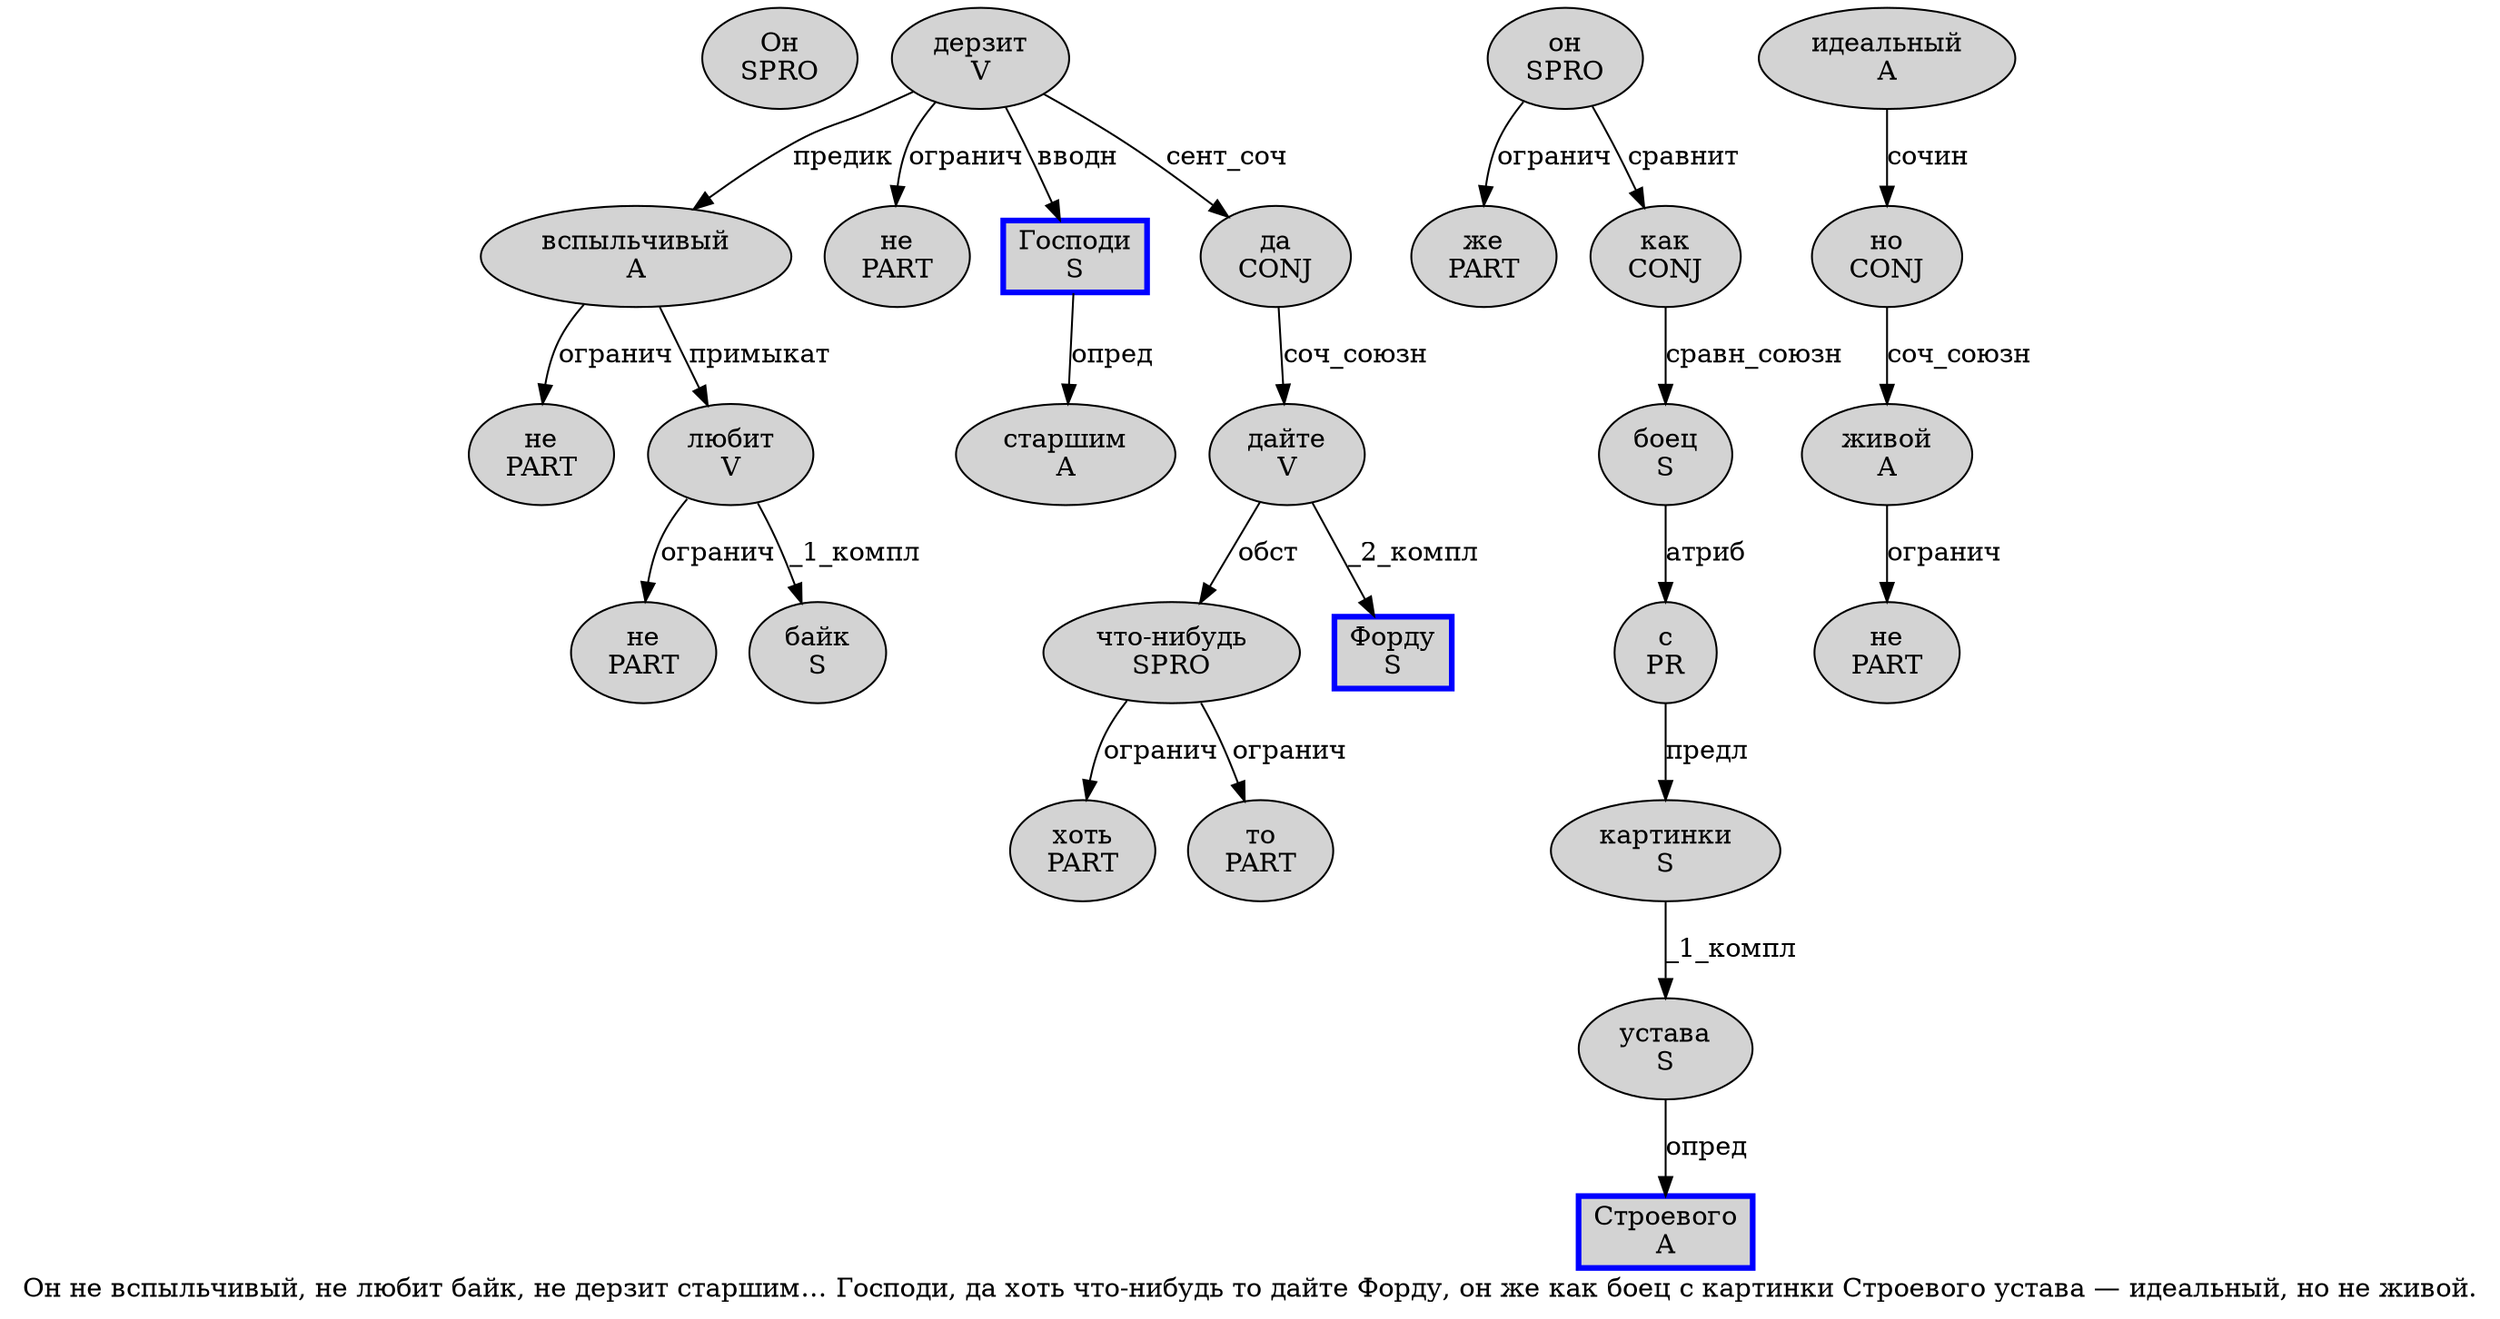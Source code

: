 digraph SENTENCE_4899 {
	graph [label="Он не вспыльчивый, не любит байк, не дерзит старшим… Господи, да хоть что-нибудь то дайте Форду, он же как боец с картинки Строевого устава — идеальный, но не живой."]
	node [style=filled]
		0 [label="Он
SPRO" color="" fillcolor=lightgray penwidth=1 shape=ellipse]
		1 [label="не
PART" color="" fillcolor=lightgray penwidth=1 shape=ellipse]
		2 [label="вспыльчивый
A" color="" fillcolor=lightgray penwidth=1 shape=ellipse]
		4 [label="не
PART" color="" fillcolor=lightgray penwidth=1 shape=ellipse]
		5 [label="любит
V" color="" fillcolor=lightgray penwidth=1 shape=ellipse]
		6 [label="байк
S" color="" fillcolor=lightgray penwidth=1 shape=ellipse]
		8 [label="не
PART" color="" fillcolor=lightgray penwidth=1 shape=ellipse]
		9 [label="дерзит
V" color="" fillcolor=lightgray penwidth=1 shape=ellipse]
		10 [label="старшим
A" color="" fillcolor=lightgray penwidth=1 shape=ellipse]
		12 [label="Господи
S" color=blue fillcolor=lightgray penwidth=3 shape=box]
		14 [label="да
CONJ" color="" fillcolor=lightgray penwidth=1 shape=ellipse]
		15 [label="хоть
PART" color="" fillcolor=lightgray penwidth=1 shape=ellipse]
		16 [label="что-нибудь
SPRO" color="" fillcolor=lightgray penwidth=1 shape=ellipse]
		17 [label="то
PART" color="" fillcolor=lightgray penwidth=1 shape=ellipse]
		18 [label="дайте
V" color="" fillcolor=lightgray penwidth=1 shape=ellipse]
		19 [label="Форду
S" color=blue fillcolor=lightgray penwidth=3 shape=box]
		21 [label="он
SPRO" color="" fillcolor=lightgray penwidth=1 shape=ellipse]
		22 [label="же
PART" color="" fillcolor=lightgray penwidth=1 shape=ellipse]
		23 [label="как
CONJ" color="" fillcolor=lightgray penwidth=1 shape=ellipse]
		24 [label="боец
S" color="" fillcolor=lightgray penwidth=1 shape=ellipse]
		25 [label="с
PR" color="" fillcolor=lightgray penwidth=1 shape=ellipse]
		26 [label="картинки
S" color="" fillcolor=lightgray penwidth=1 shape=ellipse]
		27 [label="Строевого
A" color=blue fillcolor=lightgray penwidth=3 shape=box]
		28 [label="устава
S" color="" fillcolor=lightgray penwidth=1 shape=ellipse]
		30 [label="идеальный
A" color="" fillcolor=lightgray penwidth=1 shape=ellipse]
		32 [label="но
CONJ" color="" fillcolor=lightgray penwidth=1 shape=ellipse]
		33 [label="не
PART" color="" fillcolor=lightgray penwidth=1 shape=ellipse]
		34 [label="живой
A" color="" fillcolor=lightgray penwidth=1 shape=ellipse]
			21 -> 22 [label="огранич"]
			21 -> 23 [label="сравнит"]
			24 -> 25 [label="атриб"]
			18 -> 16 [label="обст"]
			18 -> 19 [label="_2_компл"]
			16 -> 15 [label="огранич"]
			16 -> 17 [label="огранич"]
			2 -> 1 [label="огранич"]
			2 -> 5 [label="примыкат"]
			25 -> 26 [label="предл"]
			12 -> 10 [label="опред"]
			23 -> 24 [label="сравн_союзн"]
			34 -> 33 [label="огранич"]
			26 -> 28 [label="_1_компл"]
			30 -> 32 [label="сочин"]
			14 -> 18 [label="соч_союзн"]
			28 -> 27 [label="опред"]
			5 -> 4 [label="огранич"]
			5 -> 6 [label="_1_компл"]
			9 -> 2 [label="предик"]
			9 -> 8 [label="огранич"]
			9 -> 12 [label="вводн"]
			9 -> 14 [label="сент_соч"]
			32 -> 34 [label="соч_союзн"]
}
